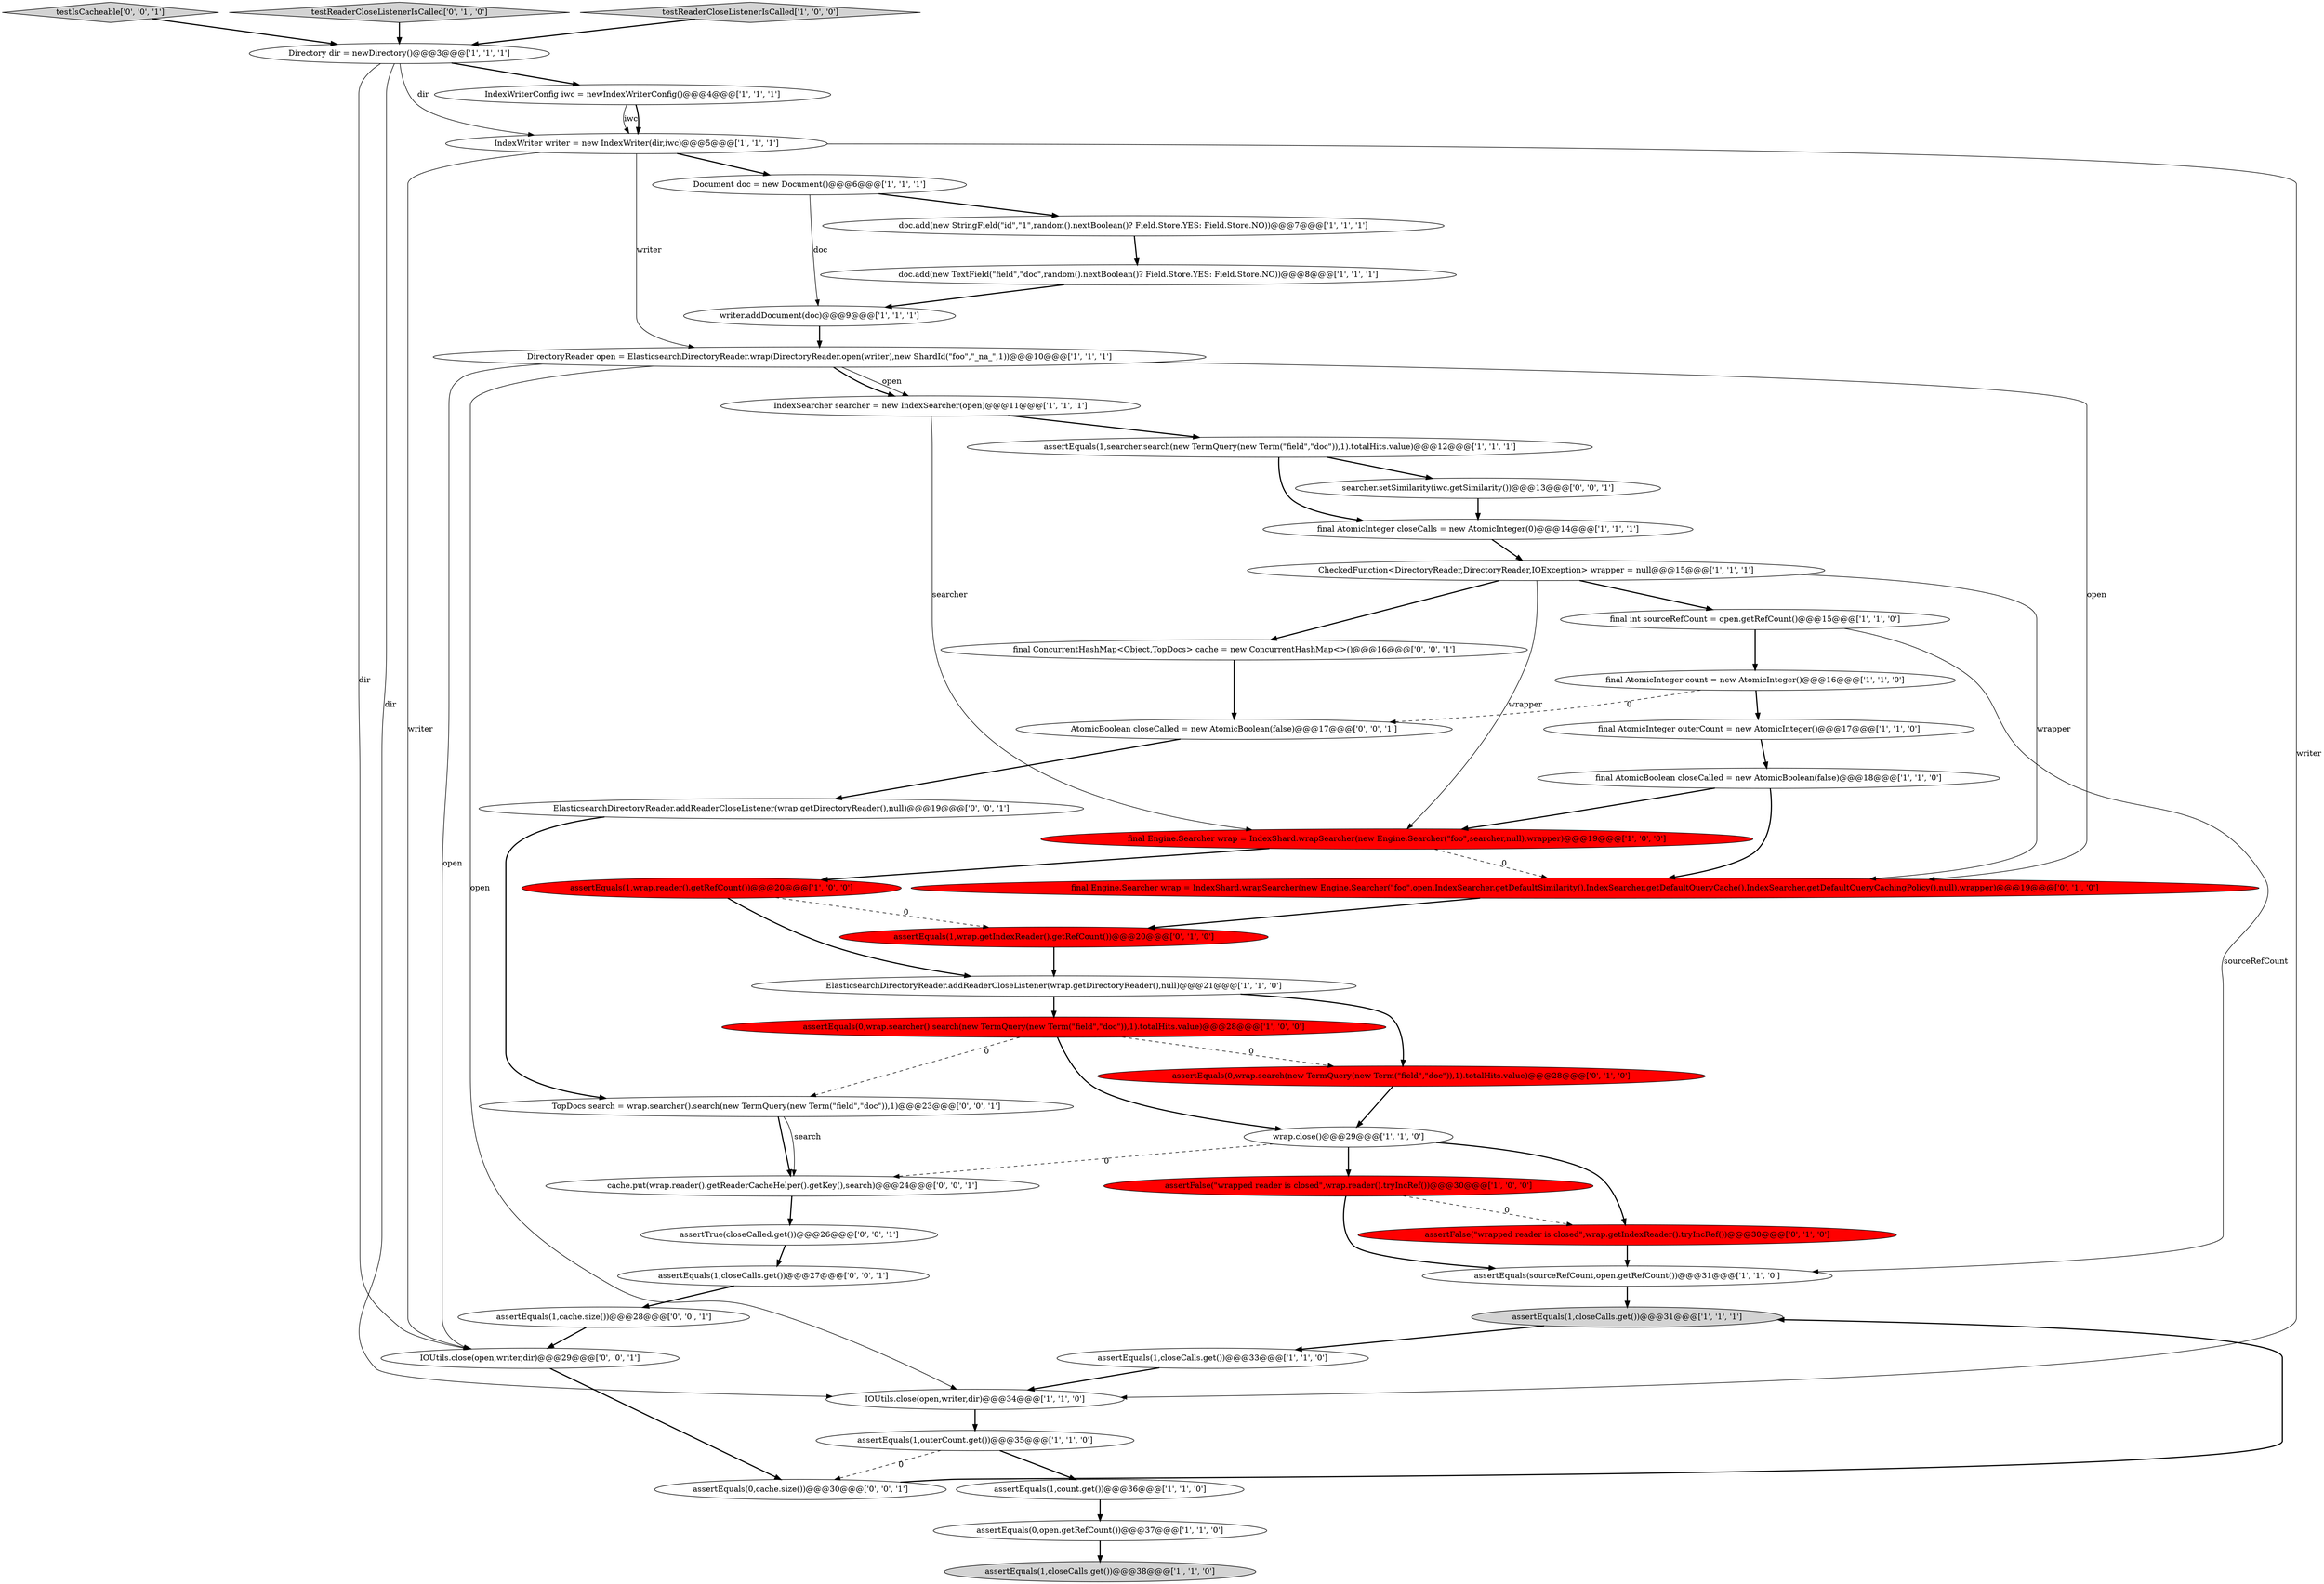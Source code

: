 digraph {
8 [style = filled, label = "final AtomicInteger outerCount = new AtomicInteger()@@@17@@@['1', '1', '0']", fillcolor = white, shape = ellipse image = "AAA0AAABBB1BBB"];
20 [style = filled, label = "final AtomicBoolean closeCalled = new AtomicBoolean(false)@@@18@@@['1', '1', '0']", fillcolor = white, shape = ellipse image = "AAA0AAABBB1BBB"];
31 [style = filled, label = "assertEquals(1,wrap.getIndexReader().getRefCount())@@@20@@@['0', '1', '0']", fillcolor = red, shape = ellipse image = "AAA1AAABBB2BBB"];
10 [style = filled, label = "wrap.close()@@@29@@@['1', '1', '0']", fillcolor = white, shape = ellipse image = "AAA0AAABBB1BBB"];
47 [style = filled, label = "assertEquals(0,cache.size())@@@30@@@['0', '0', '1']", fillcolor = white, shape = ellipse image = "AAA0AAABBB3BBB"];
5 [style = filled, label = "DirectoryReader open = ElasticsearchDirectoryReader.wrap(DirectoryReader.open(writer),new ShardId(\"foo\",\"_na_\",1))@@@10@@@['1', '1', '1']", fillcolor = white, shape = ellipse image = "AAA0AAABBB1BBB"];
25 [style = filled, label = "IndexWriter writer = new IndexWriter(dir,iwc)@@@5@@@['1', '1', '1']", fillcolor = white, shape = ellipse image = "AAA0AAABBB1BBB"];
1 [style = filled, label = "IndexSearcher searcher = new IndexSearcher(open)@@@11@@@['1', '1', '1']", fillcolor = white, shape = ellipse image = "AAA0AAABBB1BBB"];
41 [style = filled, label = "assertEquals(1,cache.size())@@@28@@@['0', '0', '1']", fillcolor = white, shape = ellipse image = "AAA0AAABBB3BBB"];
14 [style = filled, label = "final AtomicInteger count = new AtomicInteger()@@@16@@@['1', '1', '0']", fillcolor = white, shape = ellipse image = "AAA0AAABBB1BBB"];
18 [style = filled, label = "Directory dir = newDirectory()@@@3@@@['1', '1', '1']", fillcolor = white, shape = ellipse image = "AAA0AAABBB1BBB"];
2 [style = filled, label = "assertFalse(\"wrapped reader is closed\",wrap.reader().tryIncRef())@@@30@@@['1', '0', '0']", fillcolor = red, shape = ellipse image = "AAA1AAABBB1BBB"];
36 [style = filled, label = "ElasticsearchDirectoryReader.addReaderCloseListener(wrap.getDirectoryReader(),null)@@@19@@@['0', '0', '1']", fillcolor = white, shape = ellipse image = "AAA0AAABBB3BBB"];
42 [style = filled, label = "cache.put(wrap.reader().getReaderCacheHelper().getKey(),search)@@@24@@@['0', '0', '1']", fillcolor = white, shape = ellipse image = "AAA0AAABBB3BBB"];
35 [style = filled, label = "assertFalse(\"wrapped reader is closed\",wrap.getIndexReader().tryIncRef())@@@30@@@['0', '1', '0']", fillcolor = red, shape = ellipse image = "AAA1AAABBB2BBB"];
24 [style = filled, label = "assertEquals(0,wrap.searcher().search(new TermQuery(new Term(\"field\",\"doc\")),1).totalHits.value)@@@28@@@['1', '0', '0']", fillcolor = red, shape = ellipse image = "AAA1AAABBB1BBB"];
6 [style = filled, label = "final AtomicInteger closeCalls = new AtomicInteger(0)@@@14@@@['1', '1', '1']", fillcolor = white, shape = ellipse image = "AAA0AAABBB1BBB"];
23 [style = filled, label = "assertEquals(1,closeCalls.get())@@@31@@@['1', '1', '1']", fillcolor = lightgray, shape = ellipse image = "AAA0AAABBB1BBB"];
29 [style = filled, label = "assertEquals(1,searcher.search(new TermQuery(new Term(\"field\",\"doc\")),1).totalHits.value)@@@12@@@['1', '1', '1']", fillcolor = white, shape = ellipse image = "AAA0AAABBB1BBB"];
45 [style = filled, label = "testIsCacheable['0', '0', '1']", fillcolor = lightgray, shape = diamond image = "AAA0AAABBB3BBB"];
13 [style = filled, label = "assertEquals(1,closeCalls.get())@@@33@@@['1', '1', '0']", fillcolor = white, shape = ellipse image = "AAA0AAABBB1BBB"];
37 [style = filled, label = "IOUtils.close(open,writer,dir)@@@29@@@['0', '0', '1']", fillcolor = white, shape = ellipse image = "AAA0AAABBB3BBB"];
3 [style = filled, label = "assertEquals(0,open.getRefCount())@@@37@@@['1', '1', '0']", fillcolor = white, shape = ellipse image = "AAA0AAABBB1BBB"];
39 [style = filled, label = "assertEquals(1,closeCalls.get())@@@27@@@['0', '0', '1']", fillcolor = white, shape = ellipse image = "AAA0AAABBB3BBB"];
46 [style = filled, label = "final ConcurrentHashMap<Object,TopDocs> cache = new ConcurrentHashMap<>()@@@16@@@['0', '0', '1']", fillcolor = white, shape = ellipse image = "AAA0AAABBB3BBB"];
27 [style = filled, label = "assertEquals(1,wrap.reader().getRefCount())@@@20@@@['1', '0', '0']", fillcolor = red, shape = ellipse image = "AAA1AAABBB1BBB"];
11 [style = filled, label = "IndexWriterConfig iwc = newIndexWriterConfig()@@@4@@@['1', '1', '1']", fillcolor = white, shape = ellipse image = "AAA0AAABBB1BBB"];
33 [style = filled, label = "assertEquals(0,wrap.search(new TermQuery(new Term(\"field\",\"doc\")),1).totalHits.value)@@@28@@@['0', '1', '0']", fillcolor = red, shape = ellipse image = "AAA1AAABBB2BBB"];
34 [style = filled, label = "testReaderCloseListenerIsCalled['0', '1', '0']", fillcolor = lightgray, shape = diamond image = "AAA0AAABBB2BBB"];
43 [style = filled, label = "assertTrue(closeCalled.get())@@@26@@@['0', '0', '1']", fillcolor = white, shape = ellipse image = "AAA0AAABBB3BBB"];
26 [style = filled, label = "doc.add(new StringField(\"id\",\"1\",random().nextBoolean()? Field.Store.YES: Field.Store.NO))@@@7@@@['1', '1', '1']", fillcolor = white, shape = ellipse image = "AAA0AAABBB1BBB"];
4 [style = filled, label = "testReaderCloseListenerIsCalled['1', '0', '0']", fillcolor = lightgray, shape = diamond image = "AAA0AAABBB1BBB"];
38 [style = filled, label = "TopDocs search = wrap.searcher().search(new TermQuery(new Term(\"field\",\"doc\")),1)@@@23@@@['0', '0', '1']", fillcolor = white, shape = ellipse image = "AAA0AAABBB3BBB"];
12 [style = filled, label = "assertEquals(1,count.get())@@@36@@@['1', '1', '0']", fillcolor = white, shape = ellipse image = "AAA0AAABBB1BBB"];
0 [style = filled, label = "CheckedFunction<DirectoryReader,DirectoryReader,IOException> wrapper = null@@@15@@@['1', '1', '1']", fillcolor = white, shape = ellipse image = "AAA0AAABBB1BBB"];
9 [style = filled, label = "doc.add(new TextField(\"field\",\"doc\",random().nextBoolean()? Field.Store.YES: Field.Store.NO))@@@8@@@['1', '1', '1']", fillcolor = white, shape = ellipse image = "AAA0AAABBB1BBB"];
28 [style = filled, label = "IOUtils.close(open,writer,dir)@@@34@@@['1', '1', '0']", fillcolor = white, shape = ellipse image = "AAA0AAABBB1BBB"];
32 [style = filled, label = "final Engine.Searcher wrap = IndexShard.wrapSearcher(new Engine.Searcher(\"foo\",open,IndexSearcher.getDefaultSimilarity(),IndexSearcher.getDefaultQueryCache(),IndexSearcher.getDefaultQueryCachingPolicy(),null),wrapper)@@@19@@@['0', '1', '0']", fillcolor = red, shape = ellipse image = "AAA1AAABBB2BBB"];
21 [style = filled, label = "assertEquals(1,closeCalls.get())@@@38@@@['1', '1', '0']", fillcolor = lightgray, shape = ellipse image = "AAA0AAABBB1BBB"];
17 [style = filled, label = "assertEquals(1,outerCount.get())@@@35@@@['1', '1', '0']", fillcolor = white, shape = ellipse image = "AAA0AAABBB1BBB"];
30 [style = filled, label = "final Engine.Searcher wrap = IndexShard.wrapSearcher(new Engine.Searcher(\"foo\",searcher,null),wrapper)@@@19@@@['1', '0', '0']", fillcolor = red, shape = ellipse image = "AAA1AAABBB1BBB"];
40 [style = filled, label = "AtomicBoolean closeCalled = new AtomicBoolean(false)@@@17@@@['0', '0', '1']", fillcolor = white, shape = ellipse image = "AAA0AAABBB3BBB"];
7 [style = filled, label = "assertEquals(sourceRefCount,open.getRefCount())@@@31@@@['1', '1', '0']", fillcolor = white, shape = ellipse image = "AAA0AAABBB1BBB"];
19 [style = filled, label = "writer.addDocument(doc)@@@9@@@['1', '1', '1']", fillcolor = white, shape = ellipse image = "AAA0AAABBB1BBB"];
15 [style = filled, label = "final int sourceRefCount = open.getRefCount()@@@15@@@['1', '1', '0']", fillcolor = white, shape = ellipse image = "AAA0AAABBB1BBB"];
16 [style = filled, label = "ElasticsearchDirectoryReader.addReaderCloseListener(wrap.getDirectoryReader(),null)@@@21@@@['1', '1', '0']", fillcolor = white, shape = ellipse image = "AAA0AAABBB1BBB"];
44 [style = filled, label = "searcher.setSimilarity(iwc.getSimilarity())@@@13@@@['0', '0', '1']", fillcolor = white, shape = ellipse image = "AAA0AAABBB3BBB"];
22 [style = filled, label = "Document doc = new Document()@@@6@@@['1', '1', '1']", fillcolor = white, shape = ellipse image = "AAA0AAABBB1BBB"];
24->10 [style = bold, label=""];
22->26 [style = bold, label=""];
44->6 [style = bold, label=""];
42->43 [style = bold, label=""];
5->1 [style = solid, label="open"];
45->18 [style = bold, label=""];
15->14 [style = bold, label=""];
25->22 [style = bold, label=""];
15->7 [style = solid, label="sourceRefCount"];
31->16 [style = bold, label=""];
0->46 [style = bold, label=""];
22->19 [style = solid, label="doc"];
24->33 [style = dashed, label="0"];
2->35 [style = dashed, label="0"];
16->24 [style = bold, label=""];
18->11 [style = bold, label=""];
30->27 [style = bold, label=""];
41->37 [style = bold, label=""];
34->18 [style = bold, label=""];
18->25 [style = solid, label="dir"];
20->32 [style = bold, label=""];
10->35 [style = bold, label=""];
26->9 [style = bold, label=""];
18->28 [style = solid, label="dir"];
24->38 [style = dashed, label="0"];
4->18 [style = bold, label=""];
6->0 [style = bold, label=""];
33->10 [style = bold, label=""];
27->16 [style = bold, label=""];
25->37 [style = solid, label="writer"];
38->42 [style = bold, label=""];
27->31 [style = dashed, label="0"];
10->42 [style = dashed, label="0"];
30->32 [style = dashed, label="0"];
0->15 [style = bold, label=""];
5->37 [style = solid, label="open"];
18->37 [style = solid, label="dir"];
17->47 [style = dashed, label="0"];
25->28 [style = solid, label="writer"];
1->30 [style = solid, label="searcher"];
19->5 [style = bold, label=""];
5->1 [style = bold, label=""];
29->6 [style = bold, label=""];
5->28 [style = solid, label="open"];
17->12 [style = bold, label=""];
8->20 [style = bold, label=""];
40->36 [style = bold, label=""];
23->13 [style = bold, label=""];
16->33 [style = bold, label=""];
7->23 [style = bold, label=""];
38->42 [style = solid, label="search"];
11->25 [style = solid, label="iwc"];
9->19 [style = bold, label=""];
28->17 [style = bold, label=""];
29->44 [style = bold, label=""];
3->21 [style = bold, label=""];
39->41 [style = bold, label=""];
10->2 [style = bold, label=""];
14->8 [style = bold, label=""];
12->3 [style = bold, label=""];
0->30 [style = solid, label="wrapper"];
36->38 [style = bold, label=""];
2->7 [style = bold, label=""];
46->40 [style = bold, label=""];
1->29 [style = bold, label=""];
25->5 [style = solid, label="writer"];
20->30 [style = bold, label=""];
47->23 [style = bold, label=""];
43->39 [style = bold, label=""];
35->7 [style = bold, label=""];
32->31 [style = bold, label=""];
5->32 [style = solid, label="open"];
0->32 [style = solid, label="wrapper"];
14->40 [style = dashed, label="0"];
11->25 [style = bold, label=""];
13->28 [style = bold, label=""];
37->47 [style = bold, label=""];
}

